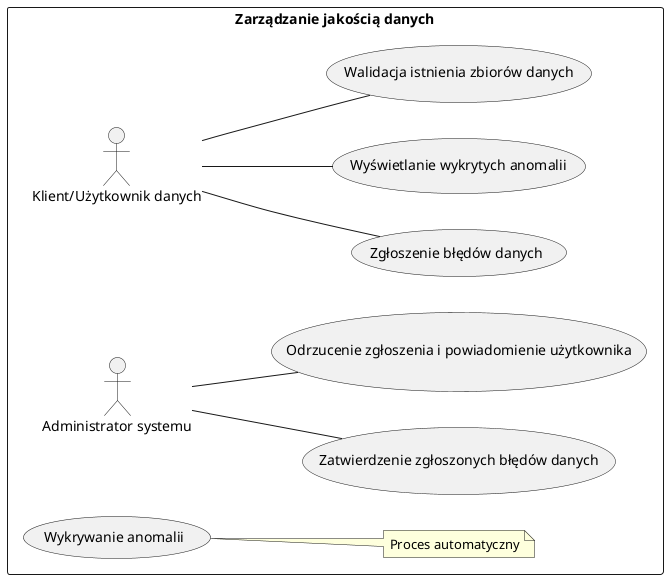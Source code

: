 @startuml quality
left to right direction

rectangle "Zarządzanie jakością danych" {
  actor "Klient/Użytkownik danych" as Użytkownik
  actor "Administrator systemu" as Administrator
  ' Use cases for quality management:
  usecase (Zgłoszenie błędów danych) as Zgloszenie
  usecase (Zatwierdzenie zgłoszonych błędów danych) as Zatwierdzenie
  usecase (Odrzucenie zgłoszenia i powiadomienie użytkownika) as Odrzucenie
  usecase (Wykrywanie anomalii) as Wykrywanie
  usecase (Wyświetlanie wykrytych anomalii) as WyswietlanieAnomalii
  usecase (Walidacja istnienia zbiorów danych) as WalidacjaIstnienia

  Użytkownik -- Zgloszenie
  Administrator -- Zatwierdzenie
  Administrator -- Odrzucenie
  Użytkownik -- WyswietlanieAnomalii
  Użytkownik -- WalidacjaIstnienia
  
  ' Wykrywanie anomalii jest a process triggered automatically by the system.
  note right of Wykrywanie : Proces automatyczny
}
@enduml

